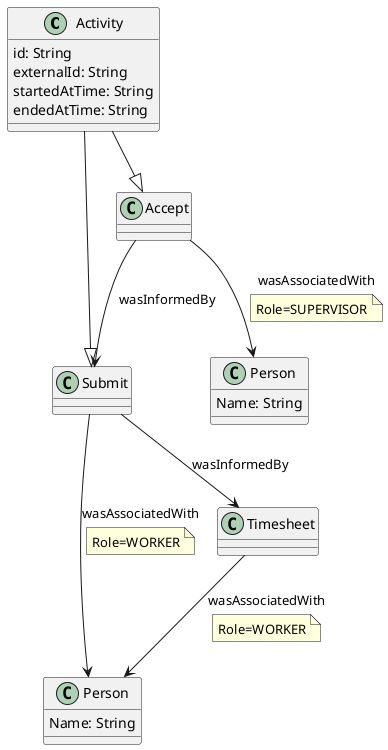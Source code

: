 @startuml

' core types

class Activity
Activity : id: String
Activity : externalId: String
Activity : startedAtTime: String
Activity : endedAtTime: String

' domain classes

class Person1 as "Person"
Person1 : Name: String

class Person2 as "Person"
Person2 : Name: String

class Timesheet

class Submit

' types

Activity --|> Submit
Activity --|> Accept

' relations

Timesheet --> Person1 : wasAssociatedWith
note on link: Role=WORKER

Submit --> Timesheet : wasInformedBy
Submit --> Person1 : wasAssociatedWith
note on link: Role=WORKER

Accept --> Submit : wasInformedBy
Accept --> Person2 : wasAssociatedWith
note on link: Role=SUPERVISOR

@enduml
